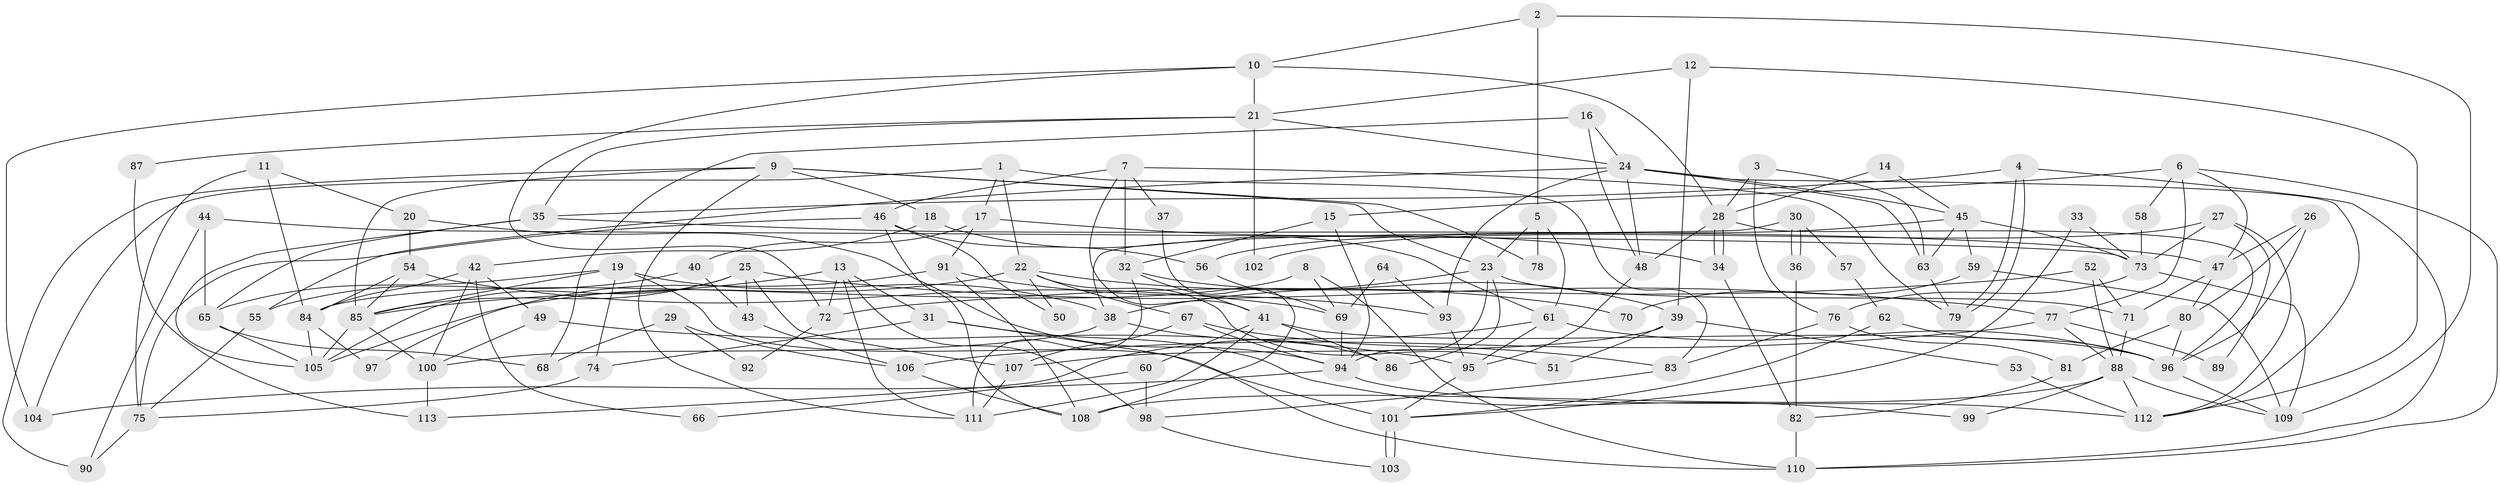 // coarse degree distribution, {6: 0.14666666666666667, 7: 0.10666666666666667, 4: 0.13333333333333333, 5: 0.13333333333333333, 3: 0.22666666666666666, 2: 0.16, 10: 0.013333333333333334, 8: 0.06666666666666667, 11: 0.013333333333333334}
// Generated by graph-tools (version 1.1) at 2025/24/03/03/25 07:24:03]
// undirected, 113 vertices, 226 edges
graph export_dot {
graph [start="1"]
  node [color=gray90,style=filled];
  1;
  2;
  3;
  4;
  5;
  6;
  7;
  8;
  9;
  10;
  11;
  12;
  13;
  14;
  15;
  16;
  17;
  18;
  19;
  20;
  21;
  22;
  23;
  24;
  25;
  26;
  27;
  28;
  29;
  30;
  31;
  32;
  33;
  34;
  35;
  36;
  37;
  38;
  39;
  40;
  41;
  42;
  43;
  44;
  45;
  46;
  47;
  48;
  49;
  50;
  51;
  52;
  53;
  54;
  55;
  56;
  57;
  58;
  59;
  60;
  61;
  62;
  63;
  64;
  65;
  66;
  67;
  68;
  69;
  70;
  71;
  72;
  73;
  74;
  75;
  76;
  77;
  78;
  79;
  80;
  81;
  82;
  83;
  84;
  85;
  86;
  87;
  88;
  89;
  90;
  91;
  92;
  93;
  94;
  95;
  96;
  97;
  98;
  99;
  100;
  101;
  102;
  103;
  104;
  105;
  106;
  107;
  108;
  109;
  110;
  111;
  112;
  113;
  1 -- 104;
  1 -- 17;
  1 -- 22;
  1 -- 83;
  2 -- 5;
  2 -- 109;
  2 -- 10;
  3 -- 76;
  3 -- 28;
  3 -- 63;
  4 -- 35;
  4 -- 79;
  4 -- 79;
  4 -- 110;
  5 -- 23;
  5 -- 61;
  5 -- 78;
  6 -- 15;
  6 -- 47;
  6 -- 58;
  6 -- 77;
  6 -- 110;
  7 -- 46;
  7 -- 41;
  7 -- 32;
  7 -- 37;
  7 -- 79;
  8 -- 110;
  8 -- 84;
  8 -- 69;
  9 -- 23;
  9 -- 85;
  9 -- 18;
  9 -- 78;
  9 -- 90;
  9 -- 111;
  10 -- 28;
  10 -- 21;
  10 -- 72;
  10 -- 104;
  11 -- 75;
  11 -- 84;
  11 -- 20;
  12 -- 112;
  12 -- 21;
  12 -- 39;
  13 -- 111;
  13 -- 31;
  13 -- 72;
  13 -- 85;
  13 -- 98;
  14 -- 28;
  14 -- 45;
  15 -- 94;
  15 -- 32;
  16 -- 24;
  16 -- 48;
  16 -- 68;
  17 -- 34;
  17 -- 91;
  17 -- 40;
  18 -- 42;
  18 -- 61;
  19 -- 65;
  19 -- 85;
  19 -- 38;
  19 -- 74;
  19 -- 101;
  20 -- 54;
  20 -- 94;
  21 -- 35;
  21 -- 24;
  21 -- 87;
  21 -- 102;
  22 -- 105;
  22 -- 50;
  22 -- 51;
  22 -- 67;
  22 -- 70;
  23 -- 94;
  23 -- 71;
  23 -- 38;
  23 -- 86;
  24 -- 63;
  24 -- 45;
  24 -- 48;
  24 -- 55;
  24 -- 93;
  24 -- 112;
  25 -- 107;
  25 -- 85;
  25 -- 43;
  25 -- 77;
  25 -- 105;
  26 -- 47;
  26 -- 96;
  26 -- 80;
  27 -- 112;
  27 -- 73;
  27 -- 89;
  27 -- 102;
  28 -- 34;
  28 -- 34;
  28 -- 96;
  28 -- 48;
  29 -- 68;
  29 -- 106;
  29 -- 92;
  30 -- 38;
  30 -- 36;
  30 -- 36;
  30 -- 57;
  31 -- 74;
  31 -- 110;
  31 -- 99;
  32 -- 111;
  32 -- 39;
  32 -- 41;
  33 -- 73;
  33 -- 101;
  34 -- 82;
  35 -- 47;
  35 -- 105;
  35 -- 65;
  36 -- 82;
  37 -- 108;
  38 -- 86;
  38 -- 100;
  39 -- 51;
  39 -- 53;
  39 -- 107;
  40 -- 55;
  40 -- 43;
  41 -- 86;
  41 -- 60;
  41 -- 96;
  41 -- 111;
  42 -- 49;
  42 -- 100;
  42 -- 66;
  42 -- 84;
  43 -- 106;
  44 -- 73;
  44 -- 65;
  44 -- 90;
  45 -- 63;
  45 -- 56;
  45 -- 59;
  45 -- 73;
  46 -- 56;
  46 -- 108;
  46 -- 50;
  46 -- 75;
  47 -- 71;
  47 -- 80;
  48 -- 95;
  49 -- 95;
  49 -- 100;
  52 -- 72;
  52 -- 88;
  52 -- 71;
  53 -- 112;
  54 -- 69;
  54 -- 85;
  54 -- 84;
  55 -- 75;
  56 -- 69;
  57 -- 62;
  58 -- 73;
  59 -- 109;
  59 -- 70;
  60 -- 98;
  60 -- 66;
  61 -- 95;
  61 -- 96;
  61 -- 113;
  62 -- 101;
  62 -- 96;
  63 -- 79;
  64 -- 69;
  64 -- 93;
  65 -- 105;
  65 -- 68;
  67 -- 107;
  67 -- 83;
  67 -- 94;
  69 -- 94;
  71 -- 88;
  72 -- 92;
  73 -- 109;
  73 -- 76;
  74 -- 75;
  75 -- 90;
  76 -- 83;
  76 -- 81;
  77 -- 88;
  77 -- 89;
  77 -- 106;
  80 -- 96;
  80 -- 81;
  81 -- 82;
  82 -- 110;
  83 -- 98;
  84 -- 97;
  84 -- 105;
  85 -- 105;
  85 -- 100;
  87 -- 113;
  88 -- 112;
  88 -- 99;
  88 -- 108;
  88 -- 109;
  91 -- 93;
  91 -- 108;
  91 -- 97;
  93 -- 95;
  94 -- 104;
  94 -- 112;
  95 -- 101;
  96 -- 109;
  98 -- 103;
  100 -- 113;
  101 -- 103;
  101 -- 103;
  106 -- 108;
  107 -- 111;
}
